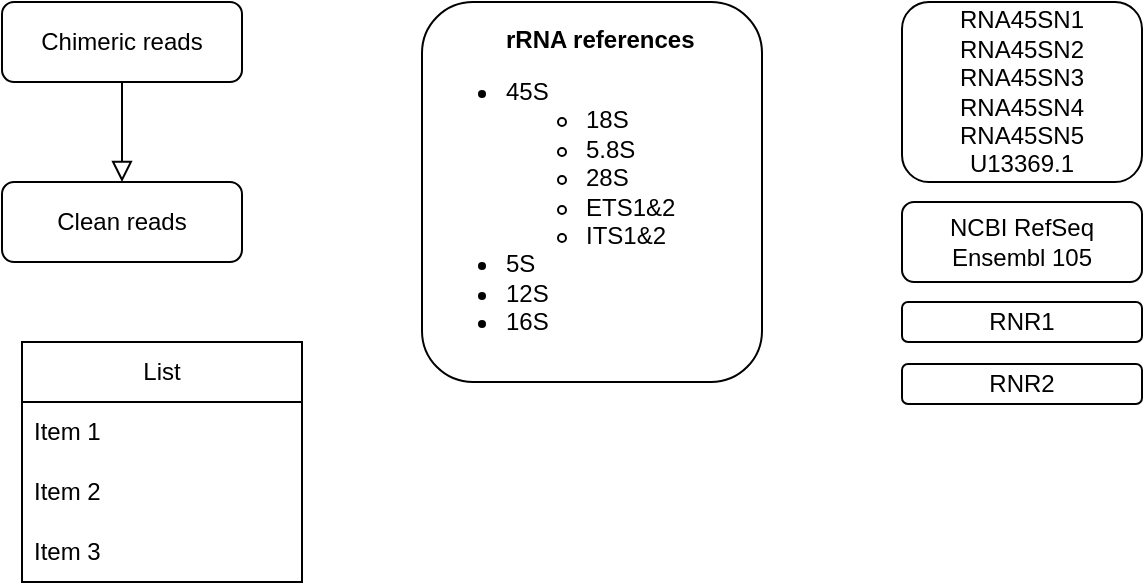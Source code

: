<mxfile version="24.6.5" type="github">
  <diagram id="C5RBs43oDa-KdzZeNtuy" name="Page-1">
    <mxGraphModel dx="1434" dy="804" grid="1" gridSize="10" guides="1" tooltips="1" connect="1" arrows="1" fold="1" page="1" pageScale="1" pageWidth="827" pageHeight="1169" math="0" shadow="0">
      <root>
        <mxCell id="WIyWlLk6GJQsqaUBKTNV-0" />
        <mxCell id="WIyWlLk6GJQsqaUBKTNV-1" parent="WIyWlLk6GJQsqaUBKTNV-0" />
        <mxCell id="WIyWlLk6GJQsqaUBKTNV-2" value="" style="rounded=0;html=1;jettySize=auto;orthogonalLoop=1;fontSize=11;endArrow=block;endFill=0;endSize=8;strokeWidth=1;shadow=0;labelBackgroundColor=none;edgeStyle=orthogonalEdgeStyle;" parent="WIyWlLk6GJQsqaUBKTNV-1" source="WIyWlLk6GJQsqaUBKTNV-3" edge="1">
          <mxGeometry relative="1" as="geometry">
            <mxPoint x="170" y="130" as="targetPoint" />
          </mxGeometry>
        </mxCell>
        <mxCell id="WIyWlLk6GJQsqaUBKTNV-3" value="Chimeric reads" style="rounded=1;whiteSpace=wrap;html=1;fontSize=12;glass=0;strokeWidth=1;shadow=0;" parent="WIyWlLk6GJQsqaUBKTNV-1" vertex="1">
          <mxGeometry x="110" y="40" width="120" height="40" as="geometry" />
        </mxCell>
        <mxCell id="wNc2BLArGMdvXnaqNQws-1" value="Clean reads" style="rounded=1;whiteSpace=wrap;html=1;fontSize=12;glass=0;strokeWidth=1;shadow=0;" vertex="1" parent="WIyWlLk6GJQsqaUBKTNV-1">
          <mxGeometry x="110" y="130" width="120" height="40" as="geometry" />
        </mxCell>
        <mxCell id="wNc2BLArGMdvXnaqNQws-6" value="RNA45SN1&lt;br&gt;&lt;div&gt;RNA45SN2&lt;br&gt;&lt;/div&gt;&lt;div&gt;RNA45SN3&lt;br&gt;&lt;/div&gt;&lt;div&gt;RNA45SN4&lt;br&gt;&lt;/div&gt;&lt;div&gt;RNA45SN5&lt;br&gt;&lt;/div&gt;&lt;div&gt;U13369.1&lt;/div&gt;" style="rounded=1;whiteSpace=wrap;html=1;" vertex="1" parent="WIyWlLk6GJQsqaUBKTNV-1">
          <mxGeometry x="560" y="40" width="120" height="90" as="geometry" />
        </mxCell>
        <mxCell id="wNc2BLArGMdvXnaqNQws-7" value="NCBI RefSeq&lt;div&gt;Ensembl 105&lt;/div&gt;" style="rounded=1;whiteSpace=wrap;html=1;" vertex="1" parent="WIyWlLk6GJQsqaUBKTNV-1">
          <mxGeometry x="560" y="140" width="120" height="40" as="geometry" />
        </mxCell>
        <mxCell id="wNc2BLArGMdvXnaqNQws-8" value="RNR1" style="rounded=1;whiteSpace=wrap;html=1;" vertex="1" parent="WIyWlLk6GJQsqaUBKTNV-1">
          <mxGeometry x="560" y="190" width="120" height="20" as="geometry" />
        </mxCell>
        <mxCell id="wNc2BLArGMdvXnaqNQws-9" value="RNR2" style="rounded=1;whiteSpace=wrap;html=1;" vertex="1" parent="WIyWlLk6GJQsqaUBKTNV-1">
          <mxGeometry x="560" y="221" width="120" height="20" as="geometry" />
        </mxCell>
        <mxCell id="wNc2BLArGMdvXnaqNQws-13" value="&lt;blockquote style=&quot;margin: 0 0 0 40px; border: none; padding: 0px;&quot;&gt;&lt;div style=&quot;text-align: center;&quot;&gt;&lt;b&gt;rRNA references&lt;/b&gt;&lt;br&gt;&lt;/div&gt;&lt;/blockquote&gt;&lt;div&gt;&lt;ul&gt;&lt;li&gt;45S&lt;br&gt;&lt;/li&gt;&lt;ul&gt;&lt;li&gt;18S&lt;/li&gt;&lt;li&gt;5.8S&lt;/li&gt;&lt;li&gt;28S&lt;/li&gt;&lt;li&gt;ETS1&amp;amp;2&lt;/li&gt;&lt;li&gt;ITS1&amp;amp;2&lt;/li&gt;&lt;/ul&gt;&lt;li&gt;5S&lt;br&gt;&lt;/li&gt;&lt;li&gt;12S&lt;br&gt;&lt;/li&gt;&lt;li&gt;16S&lt;br&gt;&lt;/li&gt;&lt;/ul&gt;&lt;/div&gt;" style="rounded=1;whiteSpace=wrap;html=1;align=left;" vertex="1" parent="WIyWlLk6GJQsqaUBKTNV-1">
          <mxGeometry x="320" y="40" width="170" height="190" as="geometry" />
        </mxCell>
        <mxCell id="wNc2BLArGMdvXnaqNQws-14" value="List" style="swimlane;fontStyle=0;childLayout=stackLayout;horizontal=1;startSize=30;horizontalStack=0;resizeParent=1;resizeParentMax=0;resizeLast=0;collapsible=1;marginBottom=0;whiteSpace=wrap;html=1;" vertex="1" parent="WIyWlLk6GJQsqaUBKTNV-1">
          <mxGeometry x="120" y="210" width="140" height="120" as="geometry" />
        </mxCell>
        <mxCell id="wNc2BLArGMdvXnaqNQws-15" value="Item 1" style="text;strokeColor=none;fillColor=none;align=left;verticalAlign=middle;spacingLeft=4;spacingRight=4;overflow=hidden;points=[[0,0.5],[1,0.5]];portConstraint=eastwest;rotatable=0;whiteSpace=wrap;html=1;" vertex="1" parent="wNc2BLArGMdvXnaqNQws-14">
          <mxGeometry y="30" width="140" height="30" as="geometry" />
        </mxCell>
        <mxCell id="wNc2BLArGMdvXnaqNQws-16" value="Item 2" style="text;strokeColor=none;fillColor=none;align=left;verticalAlign=middle;spacingLeft=4;spacingRight=4;overflow=hidden;points=[[0,0.5],[1,0.5]];portConstraint=eastwest;rotatable=0;whiteSpace=wrap;html=1;" vertex="1" parent="wNc2BLArGMdvXnaqNQws-14">
          <mxGeometry y="60" width="140" height="30" as="geometry" />
        </mxCell>
        <mxCell id="wNc2BLArGMdvXnaqNQws-17" value="Item 3" style="text;strokeColor=none;fillColor=none;align=left;verticalAlign=middle;spacingLeft=4;spacingRight=4;overflow=hidden;points=[[0,0.5],[1,0.5]];portConstraint=eastwest;rotatable=0;whiteSpace=wrap;html=1;" vertex="1" parent="wNc2BLArGMdvXnaqNQws-14">
          <mxGeometry y="90" width="140" height="30" as="geometry" />
        </mxCell>
      </root>
    </mxGraphModel>
  </diagram>
</mxfile>

